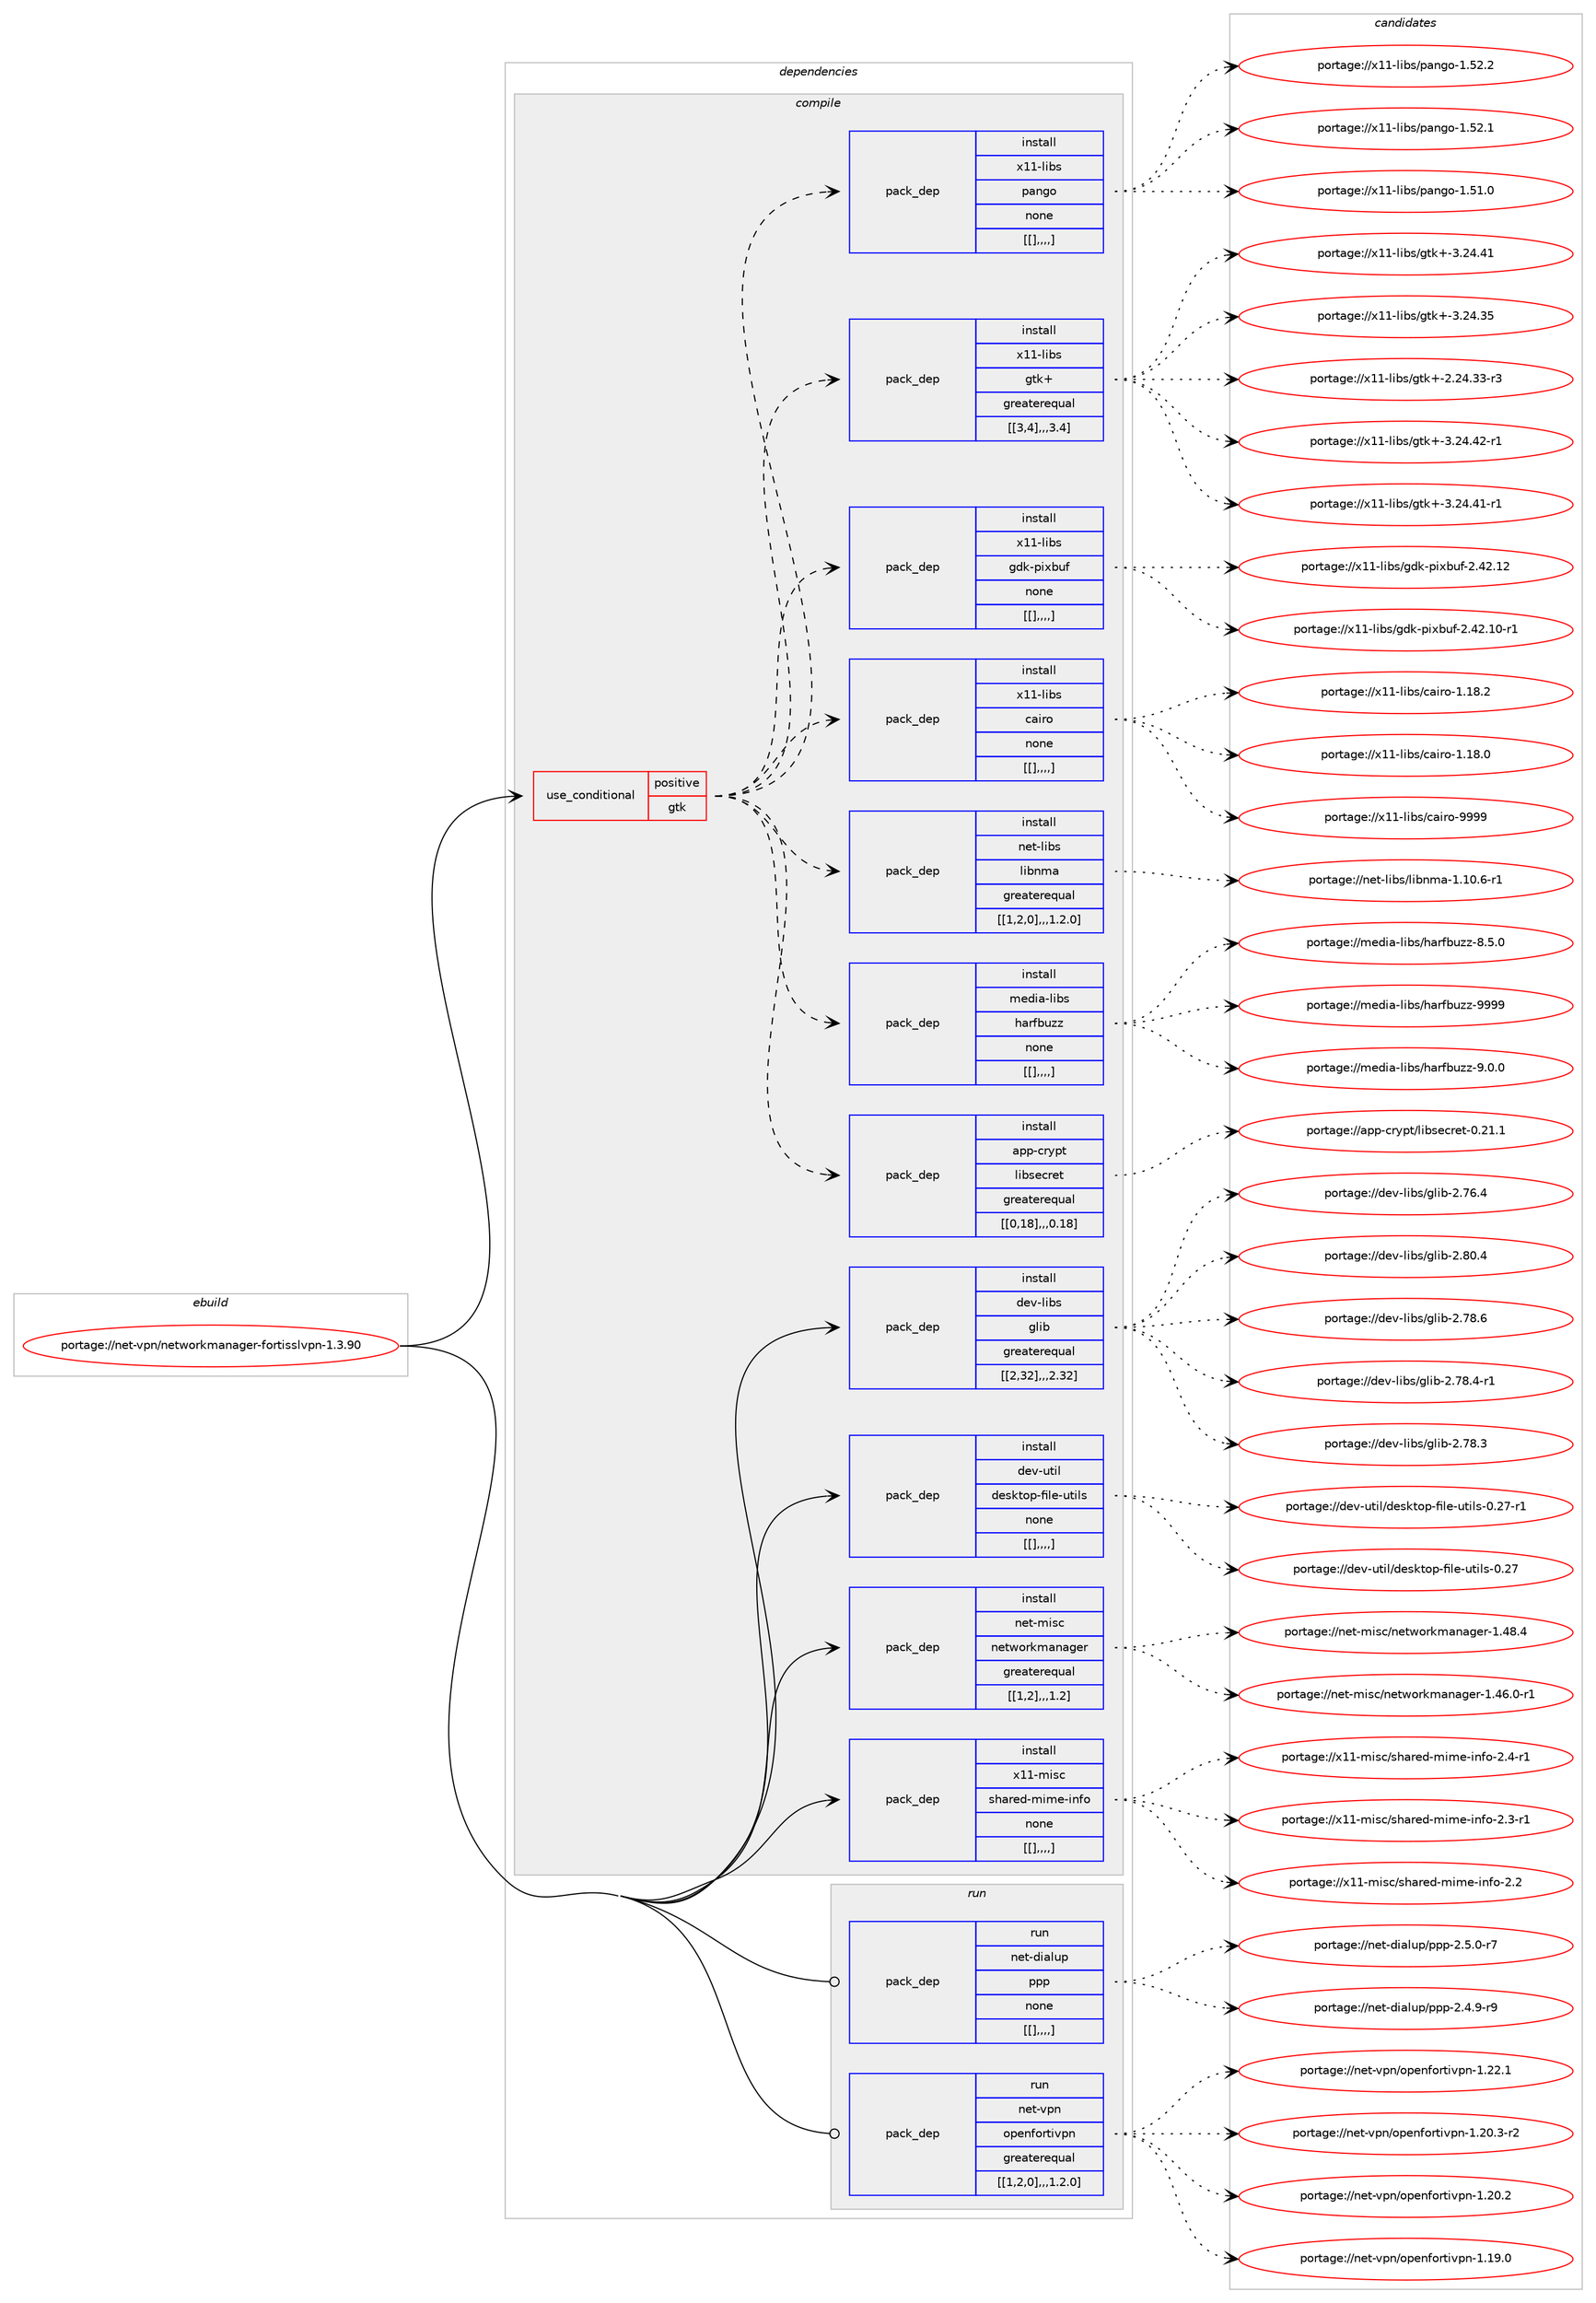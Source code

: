 digraph prolog {

# *************
# Graph options
# *************

newrank=true;
concentrate=true;
compound=true;
graph [rankdir=LR,fontname=Helvetica,fontsize=10,ranksep=1.5];#, ranksep=2.5, nodesep=0.2];
edge  [arrowhead=vee];
node  [fontname=Helvetica,fontsize=10];

# **********
# The ebuild
# **********

subgraph cluster_leftcol {
color=gray;
label=<<i>ebuild</i>>;
id [label="portage://net-vpn/networkmanager-fortisslvpn-1.3.90", color=red, width=4, href="../net-vpn/networkmanager-fortisslvpn-1.3.90.svg"];
}

# ****************
# The dependencies
# ****************

subgraph cluster_midcol {
color=gray;
label=<<i>dependencies</i>>;
subgraph cluster_compile {
fillcolor="#eeeeee";
style=filled;
label=<<i>compile</i>>;
subgraph cond105805 {
dependency401814 [label=<<TABLE BORDER="0" CELLBORDER="1" CELLSPACING="0" CELLPADDING="4"><TR><TD ROWSPAN="3" CELLPADDING="10">use_conditional</TD></TR><TR><TD>positive</TD></TR><TR><TD>gtk</TD></TR></TABLE>>, shape=none, color=red];
subgraph pack293082 {
dependency401815 [label=<<TABLE BORDER="0" CELLBORDER="1" CELLSPACING="0" CELLPADDING="4" WIDTH="220"><TR><TD ROWSPAN="6" CELLPADDING="30">pack_dep</TD></TR><TR><TD WIDTH="110">install</TD></TR><TR><TD>app-crypt</TD></TR><TR><TD>libsecret</TD></TR><TR><TD>greaterequal</TD></TR><TR><TD>[[0,18],,,0.18]</TD></TR></TABLE>>, shape=none, color=blue];
}
dependency401814:e -> dependency401815:w [weight=20,style="dashed",arrowhead="vee"];
subgraph pack293083 {
dependency401816 [label=<<TABLE BORDER="0" CELLBORDER="1" CELLSPACING="0" CELLPADDING="4" WIDTH="220"><TR><TD ROWSPAN="6" CELLPADDING="30">pack_dep</TD></TR><TR><TD WIDTH="110">install</TD></TR><TR><TD>media-libs</TD></TR><TR><TD>harfbuzz</TD></TR><TR><TD>none</TD></TR><TR><TD>[[],,,,]</TD></TR></TABLE>>, shape=none, color=blue];
}
dependency401814:e -> dependency401816:w [weight=20,style="dashed",arrowhead="vee"];
subgraph pack293084 {
dependency401817 [label=<<TABLE BORDER="0" CELLBORDER="1" CELLSPACING="0" CELLPADDING="4" WIDTH="220"><TR><TD ROWSPAN="6" CELLPADDING="30">pack_dep</TD></TR><TR><TD WIDTH="110">install</TD></TR><TR><TD>net-libs</TD></TR><TR><TD>libnma</TD></TR><TR><TD>greaterequal</TD></TR><TR><TD>[[1,2,0],,,1.2.0]</TD></TR></TABLE>>, shape=none, color=blue];
}
dependency401814:e -> dependency401817:w [weight=20,style="dashed",arrowhead="vee"];
subgraph pack293085 {
dependency401818 [label=<<TABLE BORDER="0" CELLBORDER="1" CELLSPACING="0" CELLPADDING="4" WIDTH="220"><TR><TD ROWSPAN="6" CELLPADDING="30">pack_dep</TD></TR><TR><TD WIDTH="110">install</TD></TR><TR><TD>x11-libs</TD></TR><TR><TD>cairo</TD></TR><TR><TD>none</TD></TR><TR><TD>[[],,,,]</TD></TR></TABLE>>, shape=none, color=blue];
}
dependency401814:e -> dependency401818:w [weight=20,style="dashed",arrowhead="vee"];
subgraph pack293086 {
dependency401819 [label=<<TABLE BORDER="0" CELLBORDER="1" CELLSPACING="0" CELLPADDING="4" WIDTH="220"><TR><TD ROWSPAN="6" CELLPADDING="30">pack_dep</TD></TR><TR><TD WIDTH="110">install</TD></TR><TR><TD>x11-libs</TD></TR><TR><TD>gdk-pixbuf</TD></TR><TR><TD>none</TD></TR><TR><TD>[[],,,,]</TD></TR></TABLE>>, shape=none, color=blue];
}
dependency401814:e -> dependency401819:w [weight=20,style="dashed",arrowhead="vee"];
subgraph pack293087 {
dependency401820 [label=<<TABLE BORDER="0" CELLBORDER="1" CELLSPACING="0" CELLPADDING="4" WIDTH="220"><TR><TD ROWSPAN="6" CELLPADDING="30">pack_dep</TD></TR><TR><TD WIDTH="110">install</TD></TR><TR><TD>x11-libs</TD></TR><TR><TD>gtk+</TD></TR><TR><TD>greaterequal</TD></TR><TR><TD>[[3,4],,,3.4]</TD></TR></TABLE>>, shape=none, color=blue];
}
dependency401814:e -> dependency401820:w [weight=20,style="dashed",arrowhead="vee"];
subgraph pack293088 {
dependency401821 [label=<<TABLE BORDER="0" CELLBORDER="1" CELLSPACING="0" CELLPADDING="4" WIDTH="220"><TR><TD ROWSPAN="6" CELLPADDING="30">pack_dep</TD></TR><TR><TD WIDTH="110">install</TD></TR><TR><TD>x11-libs</TD></TR><TR><TD>pango</TD></TR><TR><TD>none</TD></TR><TR><TD>[[],,,,]</TD></TR></TABLE>>, shape=none, color=blue];
}
dependency401814:e -> dependency401821:w [weight=20,style="dashed",arrowhead="vee"];
}
id:e -> dependency401814:w [weight=20,style="solid",arrowhead="vee"];
subgraph pack293089 {
dependency401822 [label=<<TABLE BORDER="0" CELLBORDER="1" CELLSPACING="0" CELLPADDING="4" WIDTH="220"><TR><TD ROWSPAN="6" CELLPADDING="30">pack_dep</TD></TR><TR><TD WIDTH="110">install</TD></TR><TR><TD>dev-libs</TD></TR><TR><TD>glib</TD></TR><TR><TD>greaterequal</TD></TR><TR><TD>[[2,32],,,2.32]</TD></TR></TABLE>>, shape=none, color=blue];
}
id:e -> dependency401822:w [weight=20,style="solid",arrowhead="vee"];
subgraph pack293090 {
dependency401823 [label=<<TABLE BORDER="0" CELLBORDER="1" CELLSPACING="0" CELLPADDING="4" WIDTH="220"><TR><TD ROWSPAN="6" CELLPADDING="30">pack_dep</TD></TR><TR><TD WIDTH="110">install</TD></TR><TR><TD>dev-util</TD></TR><TR><TD>desktop-file-utils</TD></TR><TR><TD>none</TD></TR><TR><TD>[[],,,,]</TD></TR></TABLE>>, shape=none, color=blue];
}
id:e -> dependency401823:w [weight=20,style="solid",arrowhead="vee"];
subgraph pack293091 {
dependency401824 [label=<<TABLE BORDER="0" CELLBORDER="1" CELLSPACING="0" CELLPADDING="4" WIDTH="220"><TR><TD ROWSPAN="6" CELLPADDING="30">pack_dep</TD></TR><TR><TD WIDTH="110">install</TD></TR><TR><TD>net-misc</TD></TR><TR><TD>networkmanager</TD></TR><TR><TD>greaterequal</TD></TR><TR><TD>[[1,2],,,1.2]</TD></TR></TABLE>>, shape=none, color=blue];
}
id:e -> dependency401824:w [weight=20,style="solid",arrowhead="vee"];
subgraph pack293092 {
dependency401825 [label=<<TABLE BORDER="0" CELLBORDER="1" CELLSPACING="0" CELLPADDING="4" WIDTH="220"><TR><TD ROWSPAN="6" CELLPADDING="30">pack_dep</TD></TR><TR><TD WIDTH="110">install</TD></TR><TR><TD>x11-misc</TD></TR><TR><TD>shared-mime-info</TD></TR><TR><TD>none</TD></TR><TR><TD>[[],,,,]</TD></TR></TABLE>>, shape=none, color=blue];
}
id:e -> dependency401825:w [weight=20,style="solid",arrowhead="vee"];
}
subgraph cluster_compileandrun {
fillcolor="#eeeeee";
style=filled;
label=<<i>compile and run</i>>;
}
subgraph cluster_run {
fillcolor="#eeeeee";
style=filled;
label=<<i>run</i>>;
subgraph pack293093 {
dependency401826 [label=<<TABLE BORDER="0" CELLBORDER="1" CELLSPACING="0" CELLPADDING="4" WIDTH="220"><TR><TD ROWSPAN="6" CELLPADDING="30">pack_dep</TD></TR><TR><TD WIDTH="110">run</TD></TR><TR><TD>net-dialup</TD></TR><TR><TD>ppp</TD></TR><TR><TD>none</TD></TR><TR><TD>[[],,,,]</TD></TR></TABLE>>, shape=none, color=blue];
}
id:e -> dependency401826:w [weight=20,style="solid",arrowhead="odot"];
subgraph pack293094 {
dependency401827 [label=<<TABLE BORDER="0" CELLBORDER="1" CELLSPACING="0" CELLPADDING="4" WIDTH="220"><TR><TD ROWSPAN="6" CELLPADDING="30">pack_dep</TD></TR><TR><TD WIDTH="110">run</TD></TR><TR><TD>net-vpn</TD></TR><TR><TD>openfortivpn</TD></TR><TR><TD>greaterequal</TD></TR><TR><TD>[[1,2,0],,,1.2.0]</TD></TR></TABLE>>, shape=none, color=blue];
}
id:e -> dependency401827:w [weight=20,style="solid",arrowhead="odot"];
}
}

# **************
# The candidates
# **************

subgraph cluster_choices {
rank=same;
color=gray;
label=<<i>candidates</i>>;

subgraph choice293082 {
color=black;
nodesep=1;
choice97112112459911412111211647108105981151019911410111645484650494649 [label="portage://app-crypt/libsecret-0.21.1", color=red, width=4,href="../app-crypt/libsecret-0.21.1.svg"];
dependency401815:e -> choice97112112459911412111211647108105981151019911410111645484650494649:w [style=dotted,weight="100"];
}
subgraph choice293083 {
color=black;
nodesep=1;
choice1091011001059745108105981154710497114102981171221224557575757 [label="portage://media-libs/harfbuzz-9999", color=red, width=4,href="../media-libs/harfbuzz-9999.svg"];
choice109101100105974510810598115471049711410298117122122455746484648 [label="portage://media-libs/harfbuzz-9.0.0", color=red, width=4,href="../media-libs/harfbuzz-9.0.0.svg"];
choice109101100105974510810598115471049711410298117122122455646534648 [label="portage://media-libs/harfbuzz-8.5.0", color=red, width=4,href="../media-libs/harfbuzz-8.5.0.svg"];
dependency401816:e -> choice1091011001059745108105981154710497114102981171221224557575757:w [style=dotted,weight="100"];
dependency401816:e -> choice109101100105974510810598115471049711410298117122122455746484648:w [style=dotted,weight="100"];
dependency401816:e -> choice109101100105974510810598115471049711410298117122122455646534648:w [style=dotted,weight="100"];
}
subgraph choice293084 {
color=black;
nodesep=1;
choice1101011164510810598115471081059811010997454946494846544511449 [label="portage://net-libs/libnma-1.10.6-r1", color=red, width=4,href="../net-libs/libnma-1.10.6-r1.svg"];
dependency401817:e -> choice1101011164510810598115471081059811010997454946494846544511449:w [style=dotted,weight="100"];
}
subgraph choice293085 {
color=black;
nodesep=1;
choice120494945108105981154799971051141114557575757 [label="portage://x11-libs/cairo-9999", color=red, width=4,href="../x11-libs/cairo-9999.svg"];
choice1204949451081059811547999710511411145494649564650 [label="portage://x11-libs/cairo-1.18.2", color=red, width=4,href="../x11-libs/cairo-1.18.2.svg"];
choice1204949451081059811547999710511411145494649564648 [label="portage://x11-libs/cairo-1.18.0", color=red, width=4,href="../x11-libs/cairo-1.18.0.svg"];
dependency401818:e -> choice120494945108105981154799971051141114557575757:w [style=dotted,weight="100"];
dependency401818:e -> choice1204949451081059811547999710511411145494649564650:w [style=dotted,weight="100"];
dependency401818:e -> choice1204949451081059811547999710511411145494649564648:w [style=dotted,weight="100"];
}
subgraph choice293086 {
color=black;
nodesep=1;
choice120494945108105981154710310010745112105120981171024550465250464950 [label="portage://x11-libs/gdk-pixbuf-2.42.12", color=red, width=4,href="../x11-libs/gdk-pixbuf-2.42.12.svg"];
choice1204949451081059811547103100107451121051209811710245504652504649484511449 [label="portage://x11-libs/gdk-pixbuf-2.42.10-r1", color=red, width=4,href="../x11-libs/gdk-pixbuf-2.42.10-r1.svg"];
dependency401819:e -> choice120494945108105981154710310010745112105120981171024550465250464950:w [style=dotted,weight="100"];
dependency401819:e -> choice1204949451081059811547103100107451121051209811710245504652504649484511449:w [style=dotted,weight="100"];
}
subgraph choice293087 {
color=black;
nodesep=1;
choice12049494510810598115471031161074345514650524652504511449 [label="portage://x11-libs/gtk+-3.24.42-r1", color=red, width=4,href="../x11-libs/gtk+-3.24.42-r1.svg"];
choice12049494510810598115471031161074345514650524652494511449 [label="portage://x11-libs/gtk+-3.24.41-r1", color=red, width=4,href="../x11-libs/gtk+-3.24.41-r1.svg"];
choice1204949451081059811547103116107434551465052465249 [label="portage://x11-libs/gtk+-3.24.41", color=red, width=4,href="../x11-libs/gtk+-3.24.41.svg"];
choice1204949451081059811547103116107434551465052465153 [label="portage://x11-libs/gtk+-3.24.35", color=red, width=4,href="../x11-libs/gtk+-3.24.35.svg"];
choice12049494510810598115471031161074345504650524651514511451 [label="portage://x11-libs/gtk+-2.24.33-r3", color=red, width=4,href="../x11-libs/gtk+-2.24.33-r3.svg"];
dependency401820:e -> choice12049494510810598115471031161074345514650524652504511449:w [style=dotted,weight="100"];
dependency401820:e -> choice12049494510810598115471031161074345514650524652494511449:w [style=dotted,weight="100"];
dependency401820:e -> choice1204949451081059811547103116107434551465052465249:w [style=dotted,weight="100"];
dependency401820:e -> choice1204949451081059811547103116107434551465052465153:w [style=dotted,weight="100"];
dependency401820:e -> choice12049494510810598115471031161074345504650524651514511451:w [style=dotted,weight="100"];
}
subgraph choice293088 {
color=black;
nodesep=1;
choice12049494510810598115471129711010311145494653504650 [label="portage://x11-libs/pango-1.52.2", color=red, width=4,href="../x11-libs/pango-1.52.2.svg"];
choice12049494510810598115471129711010311145494653504649 [label="portage://x11-libs/pango-1.52.1", color=red, width=4,href="../x11-libs/pango-1.52.1.svg"];
choice12049494510810598115471129711010311145494653494648 [label="portage://x11-libs/pango-1.51.0", color=red, width=4,href="../x11-libs/pango-1.51.0.svg"];
dependency401821:e -> choice12049494510810598115471129711010311145494653504650:w [style=dotted,weight="100"];
dependency401821:e -> choice12049494510810598115471129711010311145494653504649:w [style=dotted,weight="100"];
dependency401821:e -> choice12049494510810598115471129711010311145494653494648:w [style=dotted,weight="100"];
}
subgraph choice293089 {
color=black;
nodesep=1;
choice1001011184510810598115471031081059845504656484652 [label="portage://dev-libs/glib-2.80.4", color=red, width=4,href="../dev-libs/glib-2.80.4.svg"];
choice1001011184510810598115471031081059845504655564654 [label="portage://dev-libs/glib-2.78.6", color=red, width=4,href="../dev-libs/glib-2.78.6.svg"];
choice10010111845108105981154710310810598455046555646524511449 [label="portage://dev-libs/glib-2.78.4-r1", color=red, width=4,href="../dev-libs/glib-2.78.4-r1.svg"];
choice1001011184510810598115471031081059845504655564651 [label="portage://dev-libs/glib-2.78.3", color=red, width=4,href="../dev-libs/glib-2.78.3.svg"];
choice1001011184510810598115471031081059845504655544652 [label="portage://dev-libs/glib-2.76.4", color=red, width=4,href="../dev-libs/glib-2.76.4.svg"];
dependency401822:e -> choice1001011184510810598115471031081059845504656484652:w [style=dotted,weight="100"];
dependency401822:e -> choice1001011184510810598115471031081059845504655564654:w [style=dotted,weight="100"];
dependency401822:e -> choice10010111845108105981154710310810598455046555646524511449:w [style=dotted,weight="100"];
dependency401822:e -> choice1001011184510810598115471031081059845504655564651:w [style=dotted,weight="100"];
dependency401822:e -> choice1001011184510810598115471031081059845504655544652:w [style=dotted,weight="100"];
}
subgraph choice293090 {
color=black;
nodesep=1;
choice1001011184511711610510847100101115107116111112451021051081014511711610510811545484650554511449 [label="portage://dev-util/desktop-file-utils-0.27-r1", color=red, width=4,href="../dev-util/desktop-file-utils-0.27-r1.svg"];
choice100101118451171161051084710010111510711611111245102105108101451171161051081154548465055 [label="portage://dev-util/desktop-file-utils-0.27", color=red, width=4,href="../dev-util/desktop-file-utils-0.27.svg"];
dependency401823:e -> choice1001011184511711610510847100101115107116111112451021051081014511711610510811545484650554511449:w [style=dotted,weight="100"];
dependency401823:e -> choice100101118451171161051084710010111510711611111245102105108101451171161051081154548465055:w [style=dotted,weight="100"];
}
subgraph choice293091 {
color=black;
nodesep=1;
choice110101116451091051159947110101116119111114107109971109710310111445494652564652 [label="portage://net-misc/networkmanager-1.48.4", color=red, width=4,href="../net-misc/networkmanager-1.48.4.svg"];
choice1101011164510910511599471101011161191111141071099711097103101114454946525446484511449 [label="portage://net-misc/networkmanager-1.46.0-r1", color=red, width=4,href="../net-misc/networkmanager-1.46.0-r1.svg"];
dependency401824:e -> choice110101116451091051159947110101116119111114107109971109710310111445494652564652:w [style=dotted,weight="100"];
dependency401824:e -> choice1101011164510910511599471101011161191111141071099711097103101114454946525446484511449:w [style=dotted,weight="100"];
}
subgraph choice293092 {
color=black;
nodesep=1;
choice1204949451091051159947115104971141011004510910510910145105110102111455046524511449 [label="portage://x11-misc/shared-mime-info-2.4-r1", color=red, width=4,href="../x11-misc/shared-mime-info-2.4-r1.svg"];
choice1204949451091051159947115104971141011004510910510910145105110102111455046514511449 [label="portage://x11-misc/shared-mime-info-2.3-r1", color=red, width=4,href="../x11-misc/shared-mime-info-2.3-r1.svg"];
choice120494945109105115994711510497114101100451091051091014510511010211145504650 [label="portage://x11-misc/shared-mime-info-2.2", color=red, width=4,href="../x11-misc/shared-mime-info-2.2.svg"];
dependency401825:e -> choice1204949451091051159947115104971141011004510910510910145105110102111455046524511449:w [style=dotted,weight="100"];
dependency401825:e -> choice1204949451091051159947115104971141011004510910510910145105110102111455046514511449:w [style=dotted,weight="100"];
dependency401825:e -> choice120494945109105115994711510497114101100451091051091014510511010211145504650:w [style=dotted,weight="100"];
}
subgraph choice293093 {
color=black;
nodesep=1;
choice1101011164510010597108117112471121121124550465346484511455 [label="portage://net-dialup/ppp-2.5.0-r7", color=red, width=4,href="../net-dialup/ppp-2.5.0-r7.svg"];
choice1101011164510010597108117112471121121124550465246574511457 [label="portage://net-dialup/ppp-2.4.9-r9", color=red, width=4,href="../net-dialup/ppp-2.4.9-r9.svg"];
dependency401826:e -> choice1101011164510010597108117112471121121124550465346484511455:w [style=dotted,weight="100"];
dependency401826:e -> choice1101011164510010597108117112471121121124550465246574511457:w [style=dotted,weight="100"];
}
subgraph choice293094 {
color=black;
nodesep=1;
choice110101116451181121104711111210111010211111411610511811211045494650504649 [label="portage://net-vpn/openfortivpn-1.22.1", color=red, width=4,href="../net-vpn/openfortivpn-1.22.1.svg"];
choice1101011164511811211047111112101110102111114116105118112110454946504846514511450 [label="portage://net-vpn/openfortivpn-1.20.3-r2", color=red, width=4,href="../net-vpn/openfortivpn-1.20.3-r2.svg"];
choice110101116451181121104711111210111010211111411610511811211045494650484650 [label="portage://net-vpn/openfortivpn-1.20.2", color=red, width=4,href="../net-vpn/openfortivpn-1.20.2.svg"];
choice110101116451181121104711111210111010211111411610511811211045494649574648 [label="portage://net-vpn/openfortivpn-1.19.0", color=red, width=4,href="../net-vpn/openfortivpn-1.19.0.svg"];
dependency401827:e -> choice110101116451181121104711111210111010211111411610511811211045494650504649:w [style=dotted,weight="100"];
dependency401827:e -> choice1101011164511811211047111112101110102111114116105118112110454946504846514511450:w [style=dotted,weight="100"];
dependency401827:e -> choice110101116451181121104711111210111010211111411610511811211045494650484650:w [style=dotted,weight="100"];
dependency401827:e -> choice110101116451181121104711111210111010211111411610511811211045494649574648:w [style=dotted,weight="100"];
}
}

}
